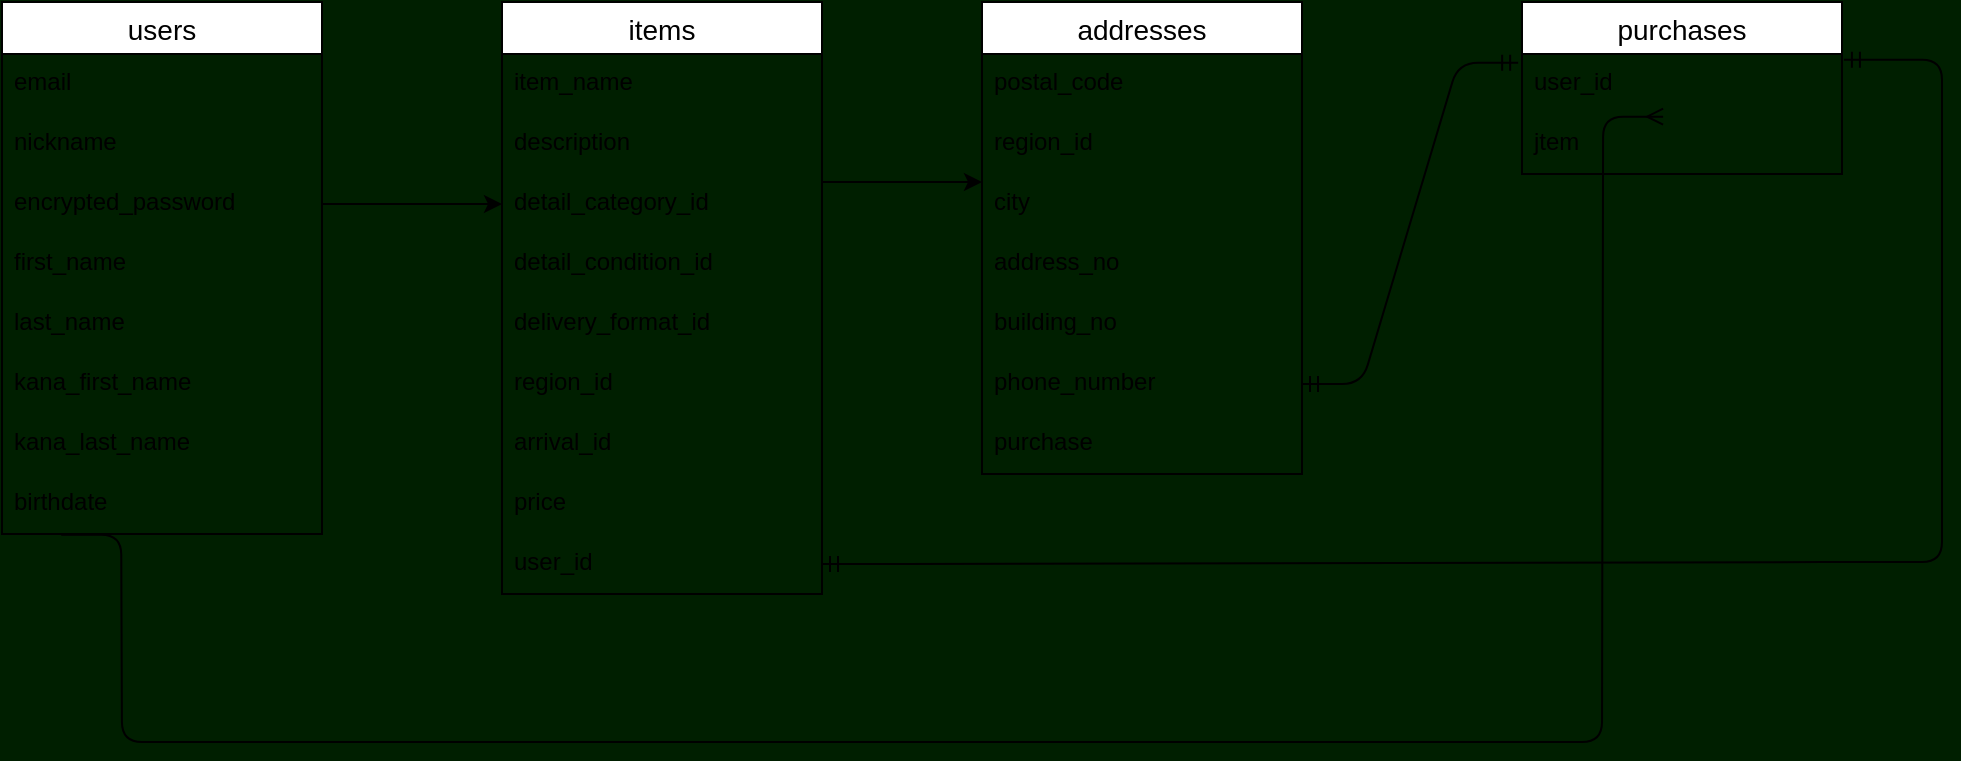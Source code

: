 <mxfile>
    <diagram id="CXrThuM3zHmXErvlDLiX" name="Page-1">
        <mxGraphModel dx="1110" dy="887" grid="1" gridSize="10" guides="1" tooltips="1" connect="1" arrows="0" fold="1" page="0" pageScale="1" pageWidth="850" pageHeight="1100" background="#001F00" math="0" shadow="0">
            <root>
                <mxCell id="0"/>
                <mxCell id="1" parent="0"/>
                <mxCell id="Eyf0Q6As7cKRNiY6Ln8u-2" value="users" style="swimlane;fontStyle=0;childLayout=stackLayout;horizontal=1;startSize=26;horizontalStack=0;resizeParent=1;resizeParentMax=0;resizeLast=0;collapsible=1;marginBottom=0;align=center;fontSize=14;" parent="1" vertex="1">
                    <mxGeometry y="110" width="160" height="266" as="geometry"/>
                </mxCell>
                <mxCell id="Eyf0Q6As7cKRNiY6Ln8u-5" value="email" style="text;strokeColor=none;fillColor=none;spacingLeft=4;spacingRight=4;overflow=hidden;rotatable=0;points=[[0,0.5],[1,0.5]];portConstraint=eastwest;fontSize=12;" parent="Eyf0Q6As7cKRNiY6Ln8u-2" vertex="1">
                    <mxGeometry y="26" width="160" height="30" as="geometry"/>
                </mxCell>
                <mxCell id="Eyf0Q6As7cKRNiY6Ln8u-4" value="nickname" style="text;strokeColor=none;fillColor=none;spacingLeft=4;spacingRight=4;overflow=hidden;rotatable=0;points=[[0,0.5],[1,0.5]];portConstraint=eastwest;fontSize=12;" parent="Eyf0Q6As7cKRNiY6Ln8u-2" vertex="1">
                    <mxGeometry y="56" width="160" height="30" as="geometry"/>
                </mxCell>
                <mxCell id="Eyf0Q6As7cKRNiY6Ln8u-6" value="encrypted_password" style="text;strokeColor=none;fillColor=none;spacingLeft=4;spacingRight=4;overflow=hidden;rotatable=0;points=[[0,0.5],[1,0.5]];portConstraint=eastwest;fontSize=12;" parent="Eyf0Q6As7cKRNiY6Ln8u-2" vertex="1">
                    <mxGeometry y="86" width="160" height="30" as="geometry"/>
                </mxCell>
                <mxCell id="Eyf0Q6As7cKRNiY6Ln8u-7" value="first_name   " style="text;strokeColor=none;fillColor=none;spacingLeft=4;spacingRight=4;overflow=hidden;rotatable=0;points=[[0,0.5],[1,0.5]];portConstraint=eastwest;fontSize=12;" parent="Eyf0Q6As7cKRNiY6Ln8u-2" vertex="1">
                    <mxGeometry y="116" width="160" height="30" as="geometry"/>
                </mxCell>
                <mxCell id="2" value="last_name" style="text;strokeColor=none;fillColor=none;spacingLeft=4;spacingRight=4;overflow=hidden;rotatable=0;points=[[0,0.5],[1,0.5]];portConstraint=eastwest;fontSize=12;" parent="Eyf0Q6As7cKRNiY6Ln8u-2" vertex="1">
                    <mxGeometry y="146" width="160" height="30" as="geometry"/>
                </mxCell>
                <mxCell id="Eyf0Q6As7cKRNiY6Ln8u-8" value="kana_first_name" style="text;strokeColor=none;fillColor=none;spacingLeft=4;spacingRight=4;overflow=hidden;rotatable=0;points=[[0,0.5],[1,0.5]];portConstraint=eastwest;fontSize=12;" parent="Eyf0Q6As7cKRNiY6Ln8u-2" vertex="1">
                    <mxGeometry y="176" width="160" height="30" as="geometry"/>
                </mxCell>
                <mxCell id="39" value="kana_last_name" style="text;strokeColor=none;fillColor=none;spacingLeft=4;spacingRight=4;overflow=hidden;rotatable=0;points=[[0,0.5],[1,0.5]];portConstraint=eastwest;fontSize=12;" vertex="1" parent="Eyf0Q6As7cKRNiY6Ln8u-2">
                    <mxGeometry y="206" width="160" height="30" as="geometry"/>
                </mxCell>
                <mxCell id="Eyf0Q6As7cKRNiY6Ln8u-9" value="birthdate" style="text;strokeColor=none;fillColor=none;spacingLeft=4;spacingRight=4;overflow=hidden;rotatable=0;points=[[0,0.5],[1,0.5]];portConstraint=eastwest;fontSize=12;" parent="Eyf0Q6As7cKRNiY6Ln8u-2" vertex="1">
                    <mxGeometry y="236" width="160" height="30" as="geometry"/>
                </mxCell>
                <mxCell id="Eyf0Q6As7cKRNiY6Ln8u-10" value="items" style="swimlane;fontStyle=0;childLayout=stackLayout;horizontal=1;startSize=26;horizontalStack=0;resizeParent=1;resizeParentMax=0;resizeLast=0;collapsible=1;marginBottom=0;align=center;fontSize=14;" parent="1" vertex="1">
                    <mxGeometry x="250" y="110" width="160" height="296" as="geometry"/>
                </mxCell>
                <mxCell id="Eyf0Q6As7cKRNiY6Ln8u-11" value="item_name" style="text;strokeColor=none;fillColor=none;spacingLeft=4;spacingRight=4;overflow=hidden;rotatable=0;points=[[0,0.5],[1,0.5]];portConstraint=eastwest;fontSize=12;" parent="Eyf0Q6As7cKRNiY6Ln8u-10" vertex="1">
                    <mxGeometry y="26" width="160" height="30" as="geometry"/>
                </mxCell>
                <mxCell id="Eyf0Q6As7cKRNiY6Ln8u-12" value="description" style="text;strokeColor=none;fillColor=none;spacingLeft=4;spacingRight=4;overflow=hidden;rotatable=0;points=[[0,0.5],[1,0.5]];portConstraint=eastwest;fontSize=12;" parent="Eyf0Q6As7cKRNiY6Ln8u-10" vertex="1">
                    <mxGeometry y="56" width="160" height="30" as="geometry"/>
                </mxCell>
                <mxCell id="Eyf0Q6As7cKRNiY6Ln8u-13" value="detail_category_id" style="text;strokeColor=none;fillColor=none;spacingLeft=4;spacingRight=4;overflow=hidden;rotatable=0;points=[[0,0.5],[1,0.5]];portConstraint=eastwest;fontSize=12;" parent="Eyf0Q6As7cKRNiY6Ln8u-10" vertex="1">
                    <mxGeometry y="86" width="160" height="30" as="geometry"/>
                </mxCell>
                <mxCell id="Eyf0Q6As7cKRNiY6Ln8u-14" value="detail_condition_id" style="text;strokeColor=none;fillColor=none;spacingLeft=4;spacingRight=4;overflow=hidden;rotatable=0;points=[[0,0.5],[1,0.5]];portConstraint=eastwest;fontSize=12;" parent="Eyf0Q6As7cKRNiY6Ln8u-10" vertex="1">
                    <mxGeometry y="116" width="160" height="30" as="geometry"/>
                </mxCell>
                <mxCell id="3" value="delivery_format_id" style="text;strokeColor=none;fillColor=none;spacingLeft=4;spacingRight=4;overflow=hidden;rotatable=0;points=[[0,0.5],[1,0.5]];portConstraint=eastwest;fontSize=12;" parent="Eyf0Q6As7cKRNiY6Ln8u-10" vertex="1">
                    <mxGeometry y="146" width="160" height="30" as="geometry"/>
                </mxCell>
                <mxCell id="4" value="region_id" style="text;strokeColor=none;fillColor=none;spacingLeft=4;spacingRight=4;overflow=hidden;rotatable=0;points=[[0,0.5],[1,0.5]];portConstraint=eastwest;fontSize=12;" parent="Eyf0Q6As7cKRNiY6Ln8u-10" vertex="1">
                    <mxGeometry y="176" width="160" height="30" as="geometry"/>
                </mxCell>
                <mxCell id="5" value="arrival_id" style="text;strokeColor=none;fillColor=none;spacingLeft=4;spacingRight=4;overflow=hidden;rotatable=0;points=[[0,0.5],[1,0.5]];portConstraint=eastwest;fontSize=12;" parent="Eyf0Q6As7cKRNiY6Ln8u-10" vertex="1">
                    <mxGeometry y="206" width="160" height="30" as="geometry"/>
                </mxCell>
                <mxCell id="Eyf0Q6As7cKRNiY6Ln8u-16" value="price" style="text;strokeColor=none;fillColor=none;spacingLeft=4;spacingRight=4;overflow=hidden;rotatable=0;points=[[0,0.5],[1,0.5]];portConstraint=eastwest;fontSize=12;" parent="Eyf0Q6As7cKRNiY6Ln8u-10" vertex="1">
                    <mxGeometry y="236" width="160" height="30" as="geometry"/>
                </mxCell>
                <mxCell id="Eyf0Q6As7cKRNiY6Ln8u-29" value="user_id" style="text;strokeColor=none;fillColor=none;spacingLeft=4;spacingRight=4;overflow=hidden;rotatable=0;points=[[0,0.5],[1,0.5]];portConstraint=eastwest;fontSize=12;" parent="Eyf0Q6As7cKRNiY6Ln8u-10" vertex="1">
                    <mxGeometry y="266" width="160" height="30" as="geometry"/>
                </mxCell>
                <mxCell id="6" value="addresses" style="swimlane;fontStyle=0;childLayout=stackLayout;horizontal=1;startSize=26;horizontalStack=0;resizeParent=1;resizeParentMax=0;resizeLast=0;collapsible=1;marginBottom=0;align=center;fontSize=14;" parent="1" vertex="1">
                    <mxGeometry x="490" y="110" width="160" height="236" as="geometry"/>
                </mxCell>
                <mxCell id="7" value="postal_code" style="text;strokeColor=none;fillColor=none;spacingLeft=4;spacingRight=4;overflow=hidden;rotatable=0;points=[[0,0.5],[1,0.5]];portConstraint=eastwest;fontSize=12;" parent="6" vertex="1">
                    <mxGeometry y="26" width="160" height="30" as="geometry"/>
                </mxCell>
                <mxCell id="8" value="region_id" style="text;strokeColor=none;fillColor=none;spacingLeft=4;spacingRight=4;overflow=hidden;rotatable=0;points=[[0,0.5],[1,0.5]];portConstraint=eastwest;fontSize=12;" parent="6" vertex="1">
                    <mxGeometry y="56" width="160" height="30" as="geometry"/>
                </mxCell>
                <mxCell id="9" value="city" style="text;strokeColor=none;fillColor=none;spacingLeft=4;spacingRight=4;overflow=hidden;rotatable=0;points=[[0,0.5],[1,0.5]];portConstraint=eastwest;fontSize=12;" parent="6" vertex="1">
                    <mxGeometry y="86" width="160" height="30" as="geometry"/>
                </mxCell>
                <mxCell id="10" value="address_no" style="text;strokeColor=none;fillColor=none;spacingLeft=4;spacingRight=4;overflow=hidden;rotatable=0;points=[[0,0.5],[1,0.5]];portConstraint=eastwest;fontSize=12;" parent="6" vertex="1">
                    <mxGeometry y="116" width="160" height="30" as="geometry"/>
                </mxCell>
                <mxCell id="11" value="building_no" style="text;strokeColor=none;fillColor=none;spacingLeft=4;spacingRight=4;overflow=hidden;rotatable=0;points=[[0,0.5],[1,0.5]];portConstraint=eastwest;fontSize=12;" parent="6" vertex="1">
                    <mxGeometry y="146" width="160" height="30" as="geometry"/>
                </mxCell>
                <mxCell id="12" value="phone_number" style="text;strokeColor=none;fillColor=none;spacingLeft=4;spacingRight=4;overflow=hidden;rotatable=0;points=[[0,0.5],[1,0.5]];portConstraint=eastwest;fontSize=12;" parent="6" vertex="1">
                    <mxGeometry y="176" width="160" height="30" as="geometry"/>
                </mxCell>
                <mxCell id="40" value="purchase" style="text;strokeColor=none;fillColor=none;spacingLeft=4;spacingRight=4;overflow=hidden;rotatable=0;points=[[0,0.5],[1,0.5]];portConstraint=eastwest;fontSize=12;" vertex="1" parent="6">
                    <mxGeometry y="206" width="160" height="30" as="geometry"/>
                </mxCell>
                <mxCell id="16" value="purchases" style="swimlane;fontStyle=0;childLayout=stackLayout;horizontal=1;startSize=26;horizontalStack=0;resizeParent=1;resizeParentMax=0;resizeLast=0;collapsible=1;marginBottom=0;align=center;fontSize=14;" parent="1" vertex="1">
                    <mxGeometry x="760" y="110" width="160" height="86" as="geometry"/>
                </mxCell>
                <mxCell id="17" value="user_id" style="text;strokeColor=none;fillColor=none;spacingLeft=4;spacingRight=4;overflow=hidden;rotatable=0;points=[[0,0.5],[1,0.5]];portConstraint=eastwest;fontSize=12;" parent="16" vertex="1">
                    <mxGeometry y="26" width="160" height="30" as="geometry"/>
                </mxCell>
                <mxCell id="41" value="jtem" style="text;strokeColor=none;fillColor=none;spacingLeft=4;spacingRight=4;overflow=hidden;rotatable=0;points=[[0,0.5],[1,0.5]];portConstraint=eastwest;fontSize=12;" vertex="1" parent="16">
                    <mxGeometry y="56" width="160" height="30" as="geometry"/>
                </mxCell>
                <mxCell id="25" style="edgeStyle=none;html=1;exitX=1;exitY=0.5;exitDx=0;exitDy=0;entryX=0;entryY=0.5;entryDx=0;entryDy=0;" parent="1" source="Eyf0Q6As7cKRNiY6Ln8u-6" target="Eyf0Q6As7cKRNiY6Ln8u-13" edge="1">
                    <mxGeometry relative="1" as="geometry"/>
                </mxCell>
                <mxCell id="26" style="edgeStyle=none;html=1;exitX=1;exitY=0.5;exitDx=0;exitDy=0;" parent="1" edge="1">
                    <mxGeometry relative="1" as="geometry">
                        <mxPoint x="410" y="200" as="sourcePoint"/>
                        <mxPoint x="490" y="200" as="targetPoint"/>
                    </mxGeometry>
                </mxCell>
                <mxCell id="31" value="" style="edgeStyle=entityRelationEdgeStyle;fontSize=12;html=1;endArrow=none;exitX=0.185;exitY=1.011;exitDx=0;exitDy=0;exitPerimeter=0;endFill=0;" parent="1" source="Eyf0Q6As7cKRNiY6Ln8u-9" edge="1">
                    <mxGeometry width="100" height="100" relative="1" as="geometry">
                        <mxPoint x="290" y="390" as="sourcePoint"/>
                        <mxPoint x="90" y="480" as="targetPoint"/>
                    </mxGeometry>
                </mxCell>
                <mxCell id="33" value="" style="endArrow=none;html=1;rounded=0;" parent="1" edge="1">
                    <mxGeometry relative="1" as="geometry">
                        <mxPoint x="70" y="480" as="sourcePoint"/>
                        <mxPoint x="780" y="480" as="targetPoint"/>
                    </mxGeometry>
                </mxCell>
                <mxCell id="34" value="" style="edgeStyle=entityRelationEdgeStyle;fontSize=12;html=1;endArrow=ERmany;entryX=0.441;entryY=1.045;entryDx=0;entryDy=0;entryPerimeter=0;" parent="1" target="17" edge="1">
                    <mxGeometry width="100" height="100" relative="1" as="geometry">
                        <mxPoint x="770" y="480" as="sourcePoint"/>
                        <mxPoint x="730" y="290" as="targetPoint"/>
                    </mxGeometry>
                </mxCell>
                <mxCell id="35" value="" style="edgeStyle=entityRelationEdgeStyle;fontSize=12;html=1;endArrow=ERmandOne;startArrow=ERmandOne;entryX=-0.012;entryY=0.145;entryDx=0;entryDy=0;entryPerimeter=0;" parent="1" source="12" target="17" edge="1">
                    <mxGeometry width="100" height="100" relative="1" as="geometry">
                        <mxPoint x="460" y="390" as="sourcePoint"/>
                        <mxPoint x="560" y="290" as="targetPoint"/>
                    </mxGeometry>
                </mxCell>
                <mxCell id="37" value="" style="edgeStyle=entityRelationEdgeStyle;fontSize=12;html=1;endArrow=none;startArrow=ERmandOne;exitX=1;exitY=0.5;exitDx=0;exitDy=0;endFill=0;" parent="1" source="Eyf0Q6As7cKRNiY6Ln8u-29" edge="1">
                    <mxGeometry width="100" height="100" relative="1" as="geometry">
                        <mxPoint x="690" y="330" as="sourcePoint"/>
                        <mxPoint x="950" y="390" as="targetPoint"/>
                    </mxGeometry>
                </mxCell>
                <mxCell id="38" value="" style="edgeStyle=entityRelationEdgeStyle;fontSize=12;html=1;endArrow=ERmandOne;startArrow=none;entryX=1.006;entryY=0.095;entryDx=0;entryDy=0;entryPerimeter=0;startFill=0;" parent="1" target="17" edge="1">
                    <mxGeometry width="100" height="100" relative="1" as="geometry">
                        <mxPoint x="940" y="390" as="sourcePoint"/>
                        <mxPoint x="740" y="230" as="targetPoint"/>
                    </mxGeometry>
                </mxCell>
            </root>
        </mxGraphModel>
    </diagram>
</mxfile>